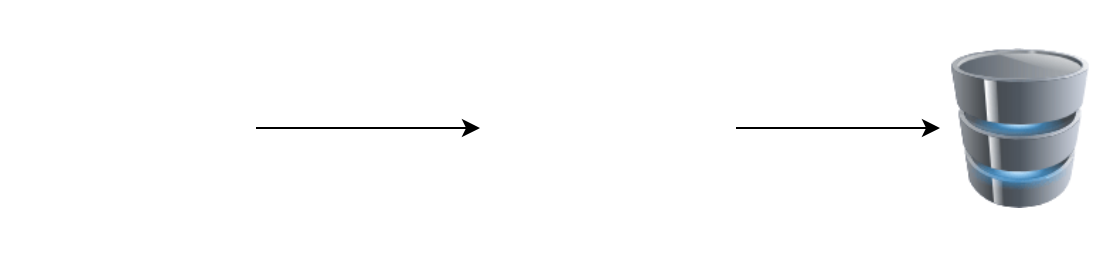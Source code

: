 <mxfile version="13.9.8" type="device"><diagram id="-p6bJmLPaDDOFmBbCme8" name="Page-1"><mxGraphModel dx="1306" dy="694" grid="1" gridSize="10" guides="1" tooltips="1" connect="1" arrows="1" fold="1" page="1" pageScale="1" pageWidth="850" pageHeight="1100" math="0" shadow="0"><root><mxCell id="0"/><mxCell id="1" parent="0"/><mxCell id="uBcWEswABEWAU7LRhMNO-3" style="edgeStyle=orthogonalEdgeStyle;rounded=0;orthogonalLoop=1;jettySize=auto;html=1;exitX=1;exitY=0.5;exitDx=0;exitDy=0;entryX=0;entryY=0.5;entryDx=0;entryDy=0;" edge="1" parent="1" source="uBcWEswABEWAU7LRhMNO-1" target="uBcWEswABEWAU7LRhMNO-2"><mxGeometry relative="1" as="geometry"/></mxCell><mxCell id="uBcWEswABEWAU7LRhMNO-1" value="" style="shape=image;html=1;verticalAlign=top;verticalLabelPosition=bottom;labelBackgroundColor=#ffffff;imageAspect=0;aspect=fixed;image=https://cdn4.iconfinder.com/data/icons/logos-and-brands/512/267_Python_logo-128.png" vertex="1" parent="1"><mxGeometry x="40" y="200" width="128" height="128" as="geometry"/></mxCell><mxCell id="uBcWEswABEWAU7LRhMNO-5" style="edgeStyle=orthogonalEdgeStyle;rounded=0;orthogonalLoop=1;jettySize=auto;html=1;exitX=1;exitY=0.5;exitDx=0;exitDy=0;" edge="1" parent="1" source="uBcWEswABEWAU7LRhMNO-2" target="uBcWEswABEWAU7LRhMNO-4"><mxGeometry relative="1" as="geometry"/></mxCell><mxCell id="uBcWEswABEWAU7LRhMNO-2" value="" style="shape=image;html=1;verticalAlign=top;verticalLabelPosition=bottom;labelBackgroundColor=#ffffff;imageAspect=0;aspect=fixed;image=https://cdn4.iconfinder.com/data/icons/zoo-line-welcome-to-zootopia/512/rabbit-128.png" vertex="1" parent="1"><mxGeometry x="280" y="200" width="128" height="128" as="geometry"/></mxCell><mxCell id="uBcWEswABEWAU7LRhMNO-4" value="" style="image;html=1;image=img/lib/clip_art/computers/Database_128x128.png" vertex="1" parent="1"><mxGeometry x="510" y="224" width="80" height="80" as="geometry"/></mxCell></root></mxGraphModel></diagram></mxfile>